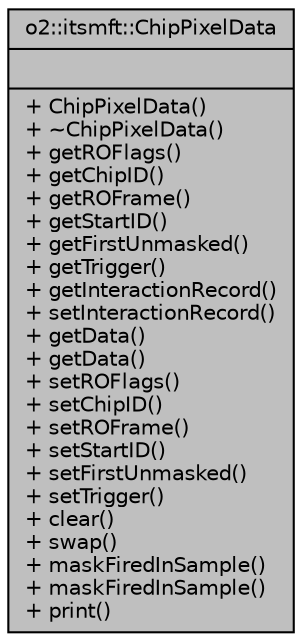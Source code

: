 digraph "o2::itsmft::ChipPixelData"
{
 // INTERACTIVE_SVG=YES
  bgcolor="transparent";
  edge [fontname="Helvetica",fontsize="10",labelfontname="Helvetica",labelfontsize="10"];
  node [fontname="Helvetica",fontsize="10",shape=record];
  Node1 [label="{o2::itsmft::ChipPixelData\n||+ ChipPixelData()\l+ ~ChipPixelData()\l+ getROFlags()\l+ getChipID()\l+ getROFrame()\l+ getStartID()\l+ getFirstUnmasked()\l+ getTrigger()\l+ getInteractionRecord()\l+ setInteractionRecord()\l+ getData()\l+ getData()\l+ setROFlags()\l+ setChipID()\l+ setROFrame()\l+ setStartID()\l+ setFirstUnmasked()\l+ setTrigger()\l+ clear()\l+ swap()\l+ maskFiredInSample()\l+ maskFiredInSample()\l+ print()\l}",height=0.2,width=0.4,color="black", fillcolor="grey75", style="filled", fontcolor="black"];
}
